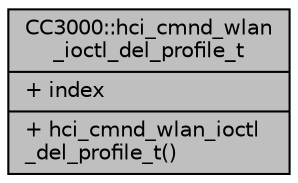 digraph "CC3000::hci_cmnd_wlan_ioctl_del_profile_t"
{
  edge [fontname="Helvetica",fontsize="10",labelfontname="Helvetica",labelfontsize="10"];
  node [fontname="Helvetica",fontsize="10",shape=record];
  Node1 [label="{CC3000::hci_cmnd_wlan\l_ioctl_del_profile_t\n|+ index\l|+ hci_cmnd_wlan_ioctl\l_del_profile_t()\l}",height=0.2,width=0.4,color="black", fillcolor="grey75", style="filled", fontcolor="black"];
}
